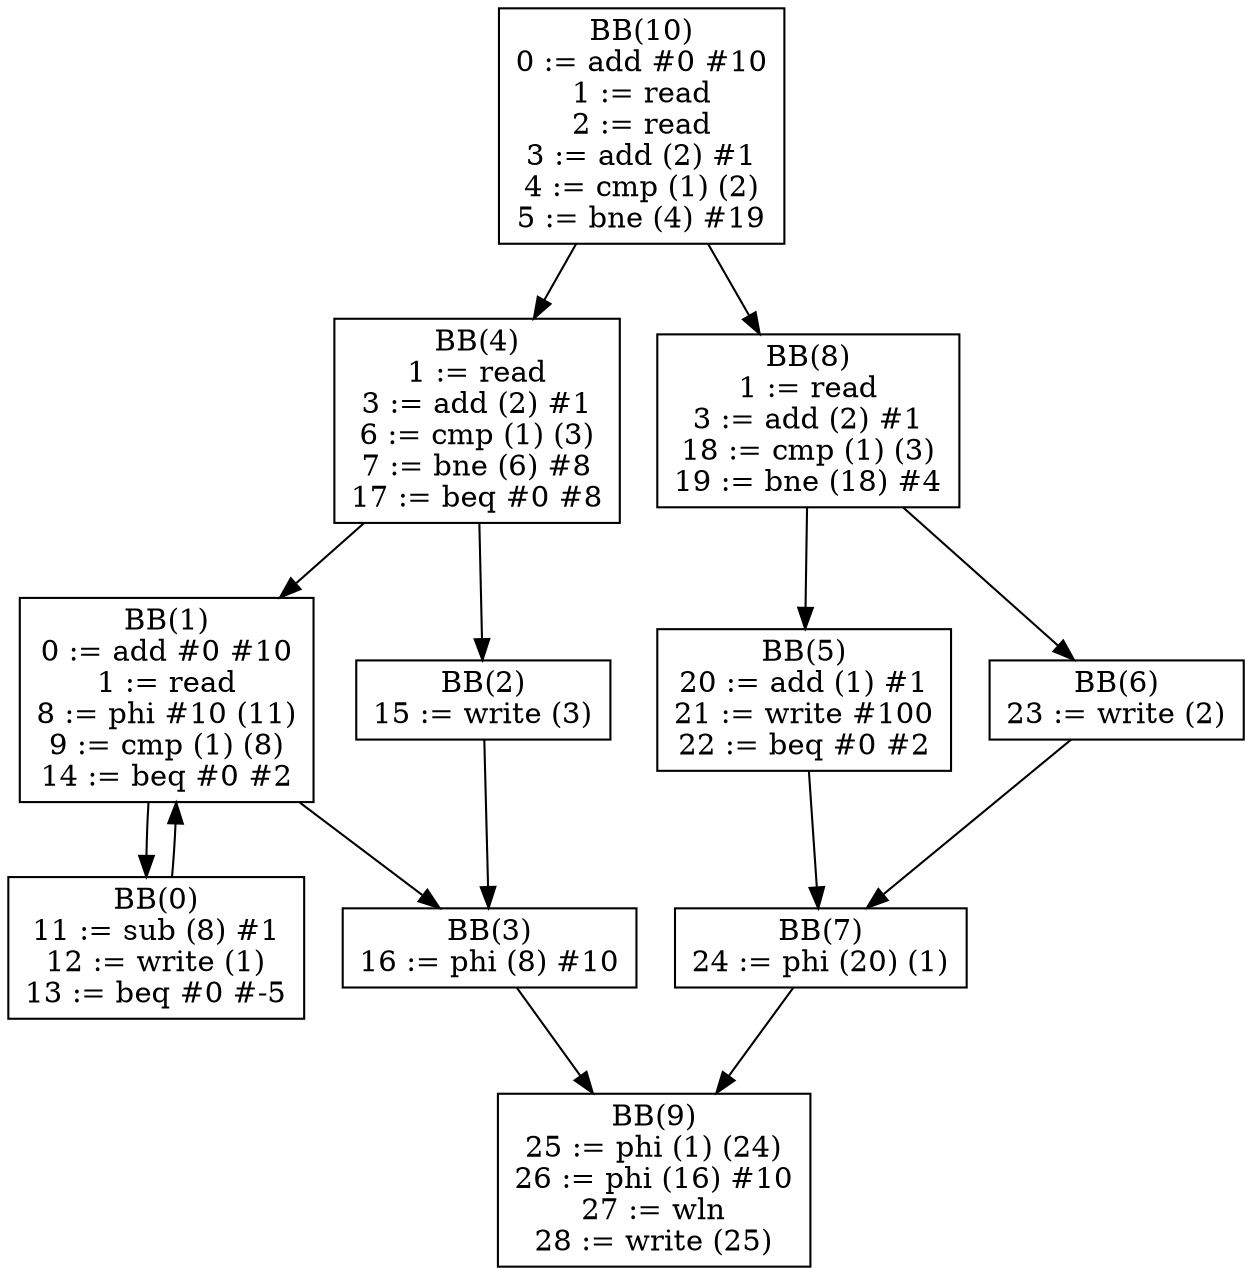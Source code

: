 digraph G {
bb10[shape = box, label = "BB(10)\n" + "0 := add #0 #10\n" + "1 := read\n" + "2 := read\n" + "3 := add (2) #1\n" + "4 := cmp (1) (2)\n" + "5 := bne (4) #19\n"];
bb4[shape = box, label = "BB(4)\n" + "1 := read\n" + "3 := add (2) #1\n" + "6 := cmp (1) (3)\n" + "7 := bne (6) #8\n" + "17 := beq #0 #8\n"];
bb8[shape = box, label = "BB(8)\n" + "1 := read\n" + "3 := add (2) #1\n" + "18 := cmp (1) (3)\n" + "19 := bne (18) #4\n"];
bb1[shape = box, label = "BB(1)\n" + "0 := add #0 #10\n" + "1 := read\n" + "8 := phi #10 (11)\n" + "9 := cmp (1) (8)\n" + "14 := beq #0 #2\n"];
bb2[shape = box, label = "BB(2)\n" + "15 := write (3)\n"];
bb5[shape = box, label = "BB(5)\n" + "20 := add (1) #1\n" + "21 := write #100\n" + "22 := beq #0 #2\n"];
bb6[shape = box, label = "BB(6)\n" + "23 := write (2)\n"];
bb0[shape = box, label = "BB(0)\n" + "11 := sub (8) #1\n" + "12 := write (1)\n" + "13 := beq #0 #-5\n"];
bb3[shape = box, label = "BB(3)\n" + "16 := phi (8) #10\n"];
bb7[shape = box, label = "BB(7)\n" + "24 := phi (20) (1)\n"];
bb9[shape = box, label = "BB(9)\n" + "25 := phi (1) (24)\n" + "26 := phi (16) #10\n" + "27 := wln\n" + "28 := write (25)\n"];
bb10 -> bb4;
bb10 -> bb8;
bb4 -> bb1;
bb4 -> bb2;
bb8 -> bb5;
bb8 -> bb6;
bb1 -> bb0;
bb1 -> bb3;
bb2 -> bb3;
bb5 -> bb7;
bb6 -> bb7;
bb0 -> bb1;
bb3 -> bb9;
bb7 -> bb9;
}
